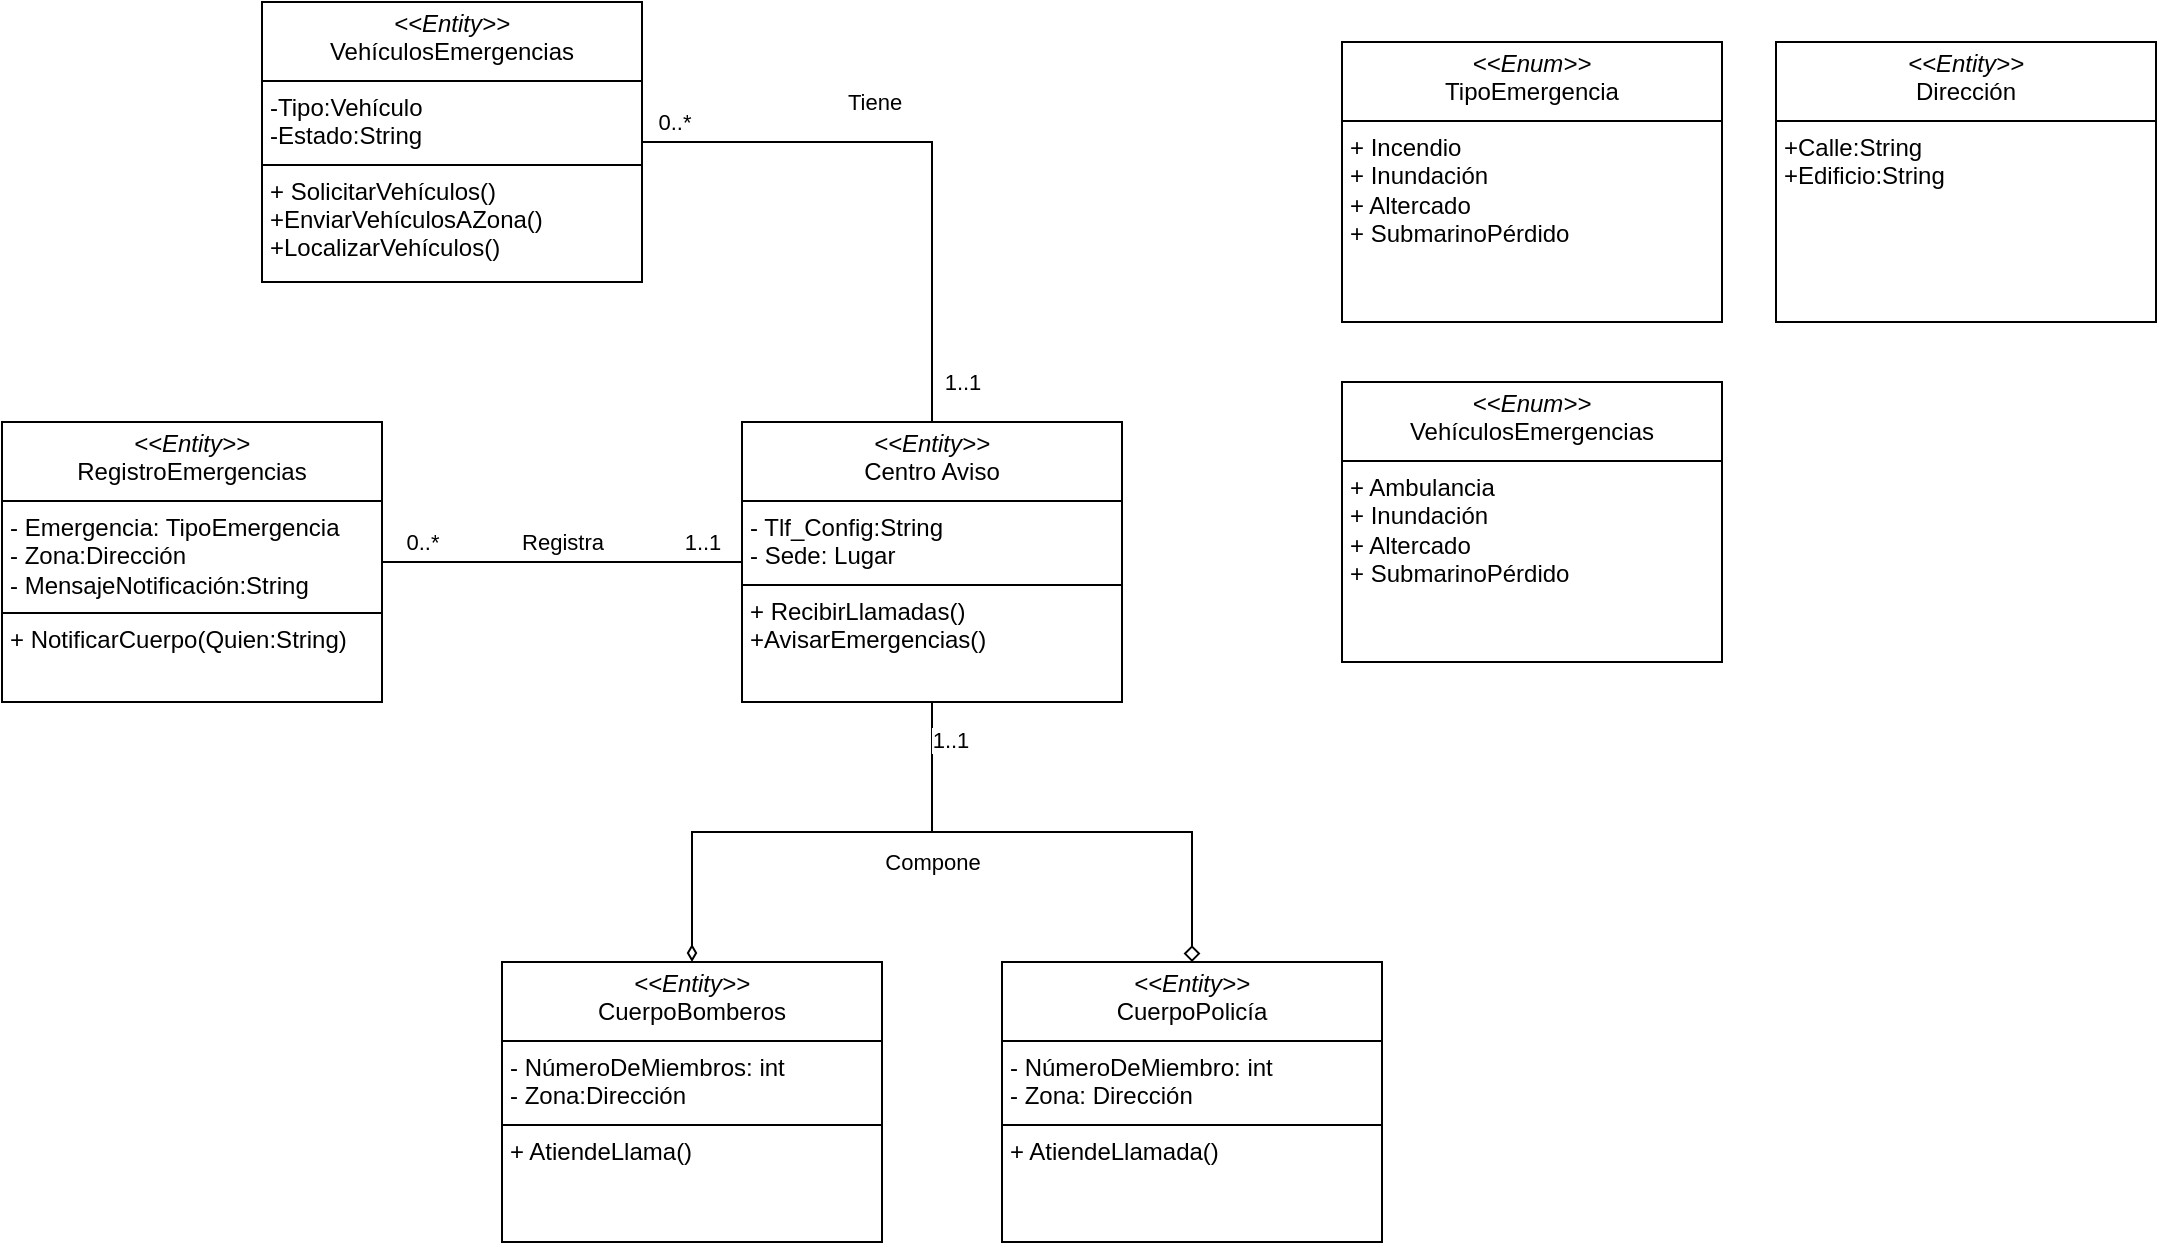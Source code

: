 <mxfile version="24.0.4" type="github">
  <diagram name="Página-1" id="LdLXde8z1BE4xetksOMD">
    <mxGraphModel dx="2261" dy="746" grid="1" gridSize="10" guides="1" tooltips="1" connect="1" arrows="1" fold="1" page="1" pageScale="1" pageWidth="827" pageHeight="1169" math="0" shadow="0">
      <root>
        <mxCell id="0" />
        <mxCell id="1" parent="0" />
        <mxCell id="96839O5GG2vvCgcMlOU8-6" style="edgeStyle=orthogonalEdgeStyle;rounded=0;orthogonalLoop=1;jettySize=auto;html=1;exitX=0.5;exitY=1;exitDx=0;exitDy=0;endArrow=diamondThin;endFill=0;" edge="1" parent="1" source="hpnSp_jx-Zh7qwqXJHI1-1" target="96839O5GG2vvCgcMlOU8-3">
          <mxGeometry relative="1" as="geometry" />
        </mxCell>
        <mxCell id="96839O5GG2vvCgcMlOU8-7" style="edgeStyle=orthogonalEdgeStyle;rounded=0;orthogonalLoop=1;jettySize=auto;html=1;exitX=0.5;exitY=1;exitDx=0;exitDy=0;entryX=0.5;entryY=0;entryDx=0;entryDy=0;endArrow=diamond;endFill=0;" edge="1" parent="1" source="hpnSp_jx-Zh7qwqXJHI1-1" target="hpnSp_jx-Zh7qwqXJHI1-4">
          <mxGeometry relative="1" as="geometry" />
        </mxCell>
        <mxCell id="96839O5GG2vvCgcMlOU8-17" value="Compone" style="edgeLabel;html=1;align=center;verticalAlign=middle;resizable=0;points=[];" vertex="1" connectable="0" parent="96839O5GG2vvCgcMlOU8-7">
          <mxGeometry x="-0.846" y="4" relative="1" as="geometry">
            <mxPoint x="-4" y="60" as="offset" />
          </mxGeometry>
        </mxCell>
        <mxCell id="96839O5GG2vvCgcMlOU8-18" value="1..1" style="edgeLabel;html=1;align=center;verticalAlign=middle;resizable=0;points=[];" vertex="1" connectable="0" parent="96839O5GG2vvCgcMlOU8-7">
          <mxGeometry x="-0.854" y="1" relative="1" as="geometry">
            <mxPoint x="8" as="offset" />
          </mxGeometry>
        </mxCell>
        <mxCell id="hpnSp_jx-Zh7qwqXJHI1-1" value="&lt;p style=&quot;margin:0px;margin-top:4px;text-align:center;&quot;&gt;&lt;i&gt;&amp;lt;&amp;lt;Entity&amp;gt;&amp;gt;&lt;/i&gt;&lt;br&gt;Centro Aviso&lt;/p&gt;&lt;hr size=&quot;1&quot; style=&quot;border-style:solid;&quot;&gt;&lt;p style=&quot;margin:0px;margin-left:4px;&quot;&gt;- Tlf_Config:String&lt;/p&gt;&lt;p style=&quot;margin:0px;margin-left:4px;&quot;&gt;- Sede: Lugar&lt;/p&gt;&lt;hr size=&quot;1&quot; style=&quot;border-style:solid;&quot;&gt;&lt;p style=&quot;margin:0px;margin-left:4px;&quot;&gt;+ RecibirLlamadas()&lt;br&gt;&lt;/p&gt;&lt;p style=&quot;margin:0px;margin-left:4px;&quot;&gt;+AvisarEmergencias()&lt;/p&gt;" style="verticalAlign=top;align=left;overflow=fill;html=1;whiteSpace=wrap;" parent="1" vertex="1">
          <mxGeometry x="310" y="270" width="190" height="140" as="geometry" />
        </mxCell>
        <mxCell id="96839O5GG2vvCgcMlOU8-5" style="edgeStyle=orthogonalEdgeStyle;rounded=0;orthogonalLoop=1;jettySize=auto;html=1;exitX=1;exitY=0.5;exitDx=0;exitDy=0;entryX=0.5;entryY=0;entryDx=0;entryDy=0;endArrow=none;endFill=0;" edge="1" parent="1" source="hpnSp_jx-Zh7qwqXJHI1-2" target="hpnSp_jx-Zh7qwqXJHI1-1">
          <mxGeometry relative="1" as="geometry" />
        </mxCell>
        <mxCell id="96839O5GG2vvCgcMlOU8-10" value="0..*" style="edgeLabel;html=1;align=center;verticalAlign=middle;resizable=0;points=[];" vertex="1" connectable="0" parent="96839O5GG2vvCgcMlOU8-5">
          <mxGeometry x="-0.888" y="1" relative="1" as="geometry">
            <mxPoint y="-9" as="offset" />
          </mxGeometry>
        </mxCell>
        <mxCell id="96839O5GG2vvCgcMlOU8-11" value="1..1" style="edgeLabel;html=1;align=center;verticalAlign=middle;resizable=0;points=[];" vertex="1" connectable="0" parent="96839O5GG2vvCgcMlOU8-5">
          <mxGeometry x="0.825" y="-2" relative="1" as="geometry">
            <mxPoint x="17" y="5" as="offset" />
          </mxGeometry>
        </mxCell>
        <mxCell id="96839O5GG2vvCgcMlOU8-13" value="Tiene" style="edgeLabel;html=1;align=center;verticalAlign=middle;resizable=0;points=[];" vertex="1" connectable="0" parent="96839O5GG2vvCgcMlOU8-5">
          <mxGeometry x="-0.186" relative="1" as="geometry">
            <mxPoint y="-20" as="offset" />
          </mxGeometry>
        </mxCell>
        <mxCell id="hpnSp_jx-Zh7qwqXJHI1-2" value="&lt;p style=&quot;margin:0px;margin-top:4px;text-align:center;&quot;&gt;&lt;i&gt;&amp;lt;&amp;lt;Entity&amp;gt;&amp;gt;&lt;/i&gt;&lt;br&gt;VehículosEmergencias&lt;/p&gt;&lt;hr size=&quot;1&quot; style=&quot;border-style:solid;&quot;&gt;&lt;p style=&quot;margin:0px;margin-left:4px;&quot;&gt;-Tipo:Vehículo&lt;/p&gt;&lt;p style=&quot;margin:0px;margin-left:4px;&quot;&gt;-Estado:String&lt;/p&gt;&lt;hr size=&quot;1&quot; style=&quot;border-style:solid;&quot;&gt;&lt;p style=&quot;margin:0px;margin-left:4px;&quot;&gt;+ SolicitarVehículos()&lt;br&gt;&lt;/p&gt;&lt;p style=&quot;margin:0px;margin-left:4px;&quot;&gt;+EnviarVehículosAZona()&lt;/p&gt;&lt;p style=&quot;margin:0px;margin-left:4px;&quot;&gt;+LocalizarVehículos()&lt;/p&gt;" style="verticalAlign=top;align=left;overflow=fill;html=1;whiteSpace=wrap;" parent="1" vertex="1">
          <mxGeometry x="70" y="60" width="190" height="140" as="geometry" />
        </mxCell>
        <mxCell id="96839O5GG2vvCgcMlOU8-8" style="edgeStyle=orthogonalEdgeStyle;rounded=0;orthogonalLoop=1;jettySize=auto;html=1;exitX=1;exitY=0.5;exitDx=0;exitDy=0;endArrow=none;endFill=0;" edge="1" parent="1" source="hpnSp_jx-Zh7qwqXJHI1-3" target="hpnSp_jx-Zh7qwqXJHI1-1">
          <mxGeometry relative="1" as="geometry" />
        </mxCell>
        <mxCell id="96839O5GG2vvCgcMlOU8-14" value="Registra" style="edgeLabel;html=1;align=center;verticalAlign=middle;resizable=0;points=[];" vertex="1" connectable="0" parent="96839O5GG2vvCgcMlOU8-8">
          <mxGeometry x="-0.078" y="2" relative="1" as="geometry">
            <mxPoint x="7" y="-8" as="offset" />
          </mxGeometry>
        </mxCell>
        <mxCell id="96839O5GG2vvCgcMlOU8-15" value="0..*" style="edgeLabel;html=1;align=center;verticalAlign=middle;resizable=0;points=[];" vertex="1" connectable="0" parent="96839O5GG2vvCgcMlOU8-8">
          <mxGeometry x="-0.744" y="4" relative="1" as="geometry">
            <mxPoint x="-3" y="-6" as="offset" />
          </mxGeometry>
        </mxCell>
        <mxCell id="96839O5GG2vvCgcMlOU8-16" value="1..1" style="edgeLabel;html=1;align=center;verticalAlign=middle;resizable=0;points=[];" vertex="1" connectable="0" parent="96839O5GG2vvCgcMlOU8-8">
          <mxGeometry x="0.789" y="4" relative="1" as="geometry">
            <mxPoint x="-1" y="-6" as="offset" />
          </mxGeometry>
        </mxCell>
        <mxCell id="hpnSp_jx-Zh7qwqXJHI1-3" value="&lt;p style=&quot;margin:0px;margin-top:4px;text-align:center;&quot;&gt;&lt;i&gt;&amp;lt;&amp;lt;Entity&amp;gt;&amp;gt;&lt;/i&gt;&lt;br&gt;RegistroEmergencias&lt;/p&gt;&lt;hr size=&quot;1&quot; style=&quot;border-style:solid;&quot;&gt;&lt;p style=&quot;margin:0px;margin-left:4px;&quot;&gt;- Emergencia: TipoEmergencia&lt;/p&gt;&lt;p style=&quot;margin:0px;margin-left:4px;&quot;&gt;- Zona:Dirección&lt;/p&gt;&lt;p style=&quot;margin:0px;margin-left:4px;&quot;&gt;- MensajeNotificación:String&lt;/p&gt;&lt;hr size=&quot;1&quot; style=&quot;border-style:solid;&quot;&gt;&lt;p style=&quot;margin:0px;margin-left:4px;&quot;&gt;+ NotificarCuerpo(Quien:String)&lt;br&gt;&lt;/p&gt;" style="verticalAlign=top;align=left;overflow=fill;html=1;whiteSpace=wrap;" parent="1" vertex="1">
          <mxGeometry x="-60" y="270" width="190" height="140" as="geometry" />
        </mxCell>
        <mxCell id="hpnSp_jx-Zh7qwqXJHI1-4" value="&lt;p style=&quot;margin:0px;margin-top:4px;text-align:center;&quot;&gt;&lt;i&gt;&amp;lt;&amp;lt;Entity&amp;gt;&amp;gt;&lt;/i&gt;&lt;br&gt;CuerpoPolicía&lt;/p&gt;&lt;hr size=&quot;1&quot; style=&quot;border-style:solid;&quot;&gt;&lt;p style=&quot;margin:0px;margin-left:4px;&quot;&gt;- NúmeroDeMiembro: int&lt;/p&gt;&lt;p style=&quot;margin:0px;margin-left:4px;&quot;&gt;- Zona: Dirección&lt;/p&gt;&lt;hr size=&quot;1&quot; style=&quot;border-style:solid;&quot;&gt;&lt;p style=&quot;margin:0px;margin-left:4px;&quot;&gt;+ AtiendeLlamada()&lt;br&gt;&lt;/p&gt;" style="verticalAlign=top;align=left;overflow=fill;html=1;whiteSpace=wrap;" parent="1" vertex="1">
          <mxGeometry x="440" y="540" width="190" height="140" as="geometry" />
        </mxCell>
        <mxCell id="96839O5GG2vvCgcMlOU8-1" value="&lt;p style=&quot;margin:0px;margin-top:4px;text-align:center;&quot;&gt;&lt;i&gt;&amp;lt;&amp;lt;Enum&amp;gt;&amp;gt;&lt;/i&gt;&lt;br&gt;TipoEmergencia&lt;/p&gt;&lt;hr size=&quot;1&quot; style=&quot;border-style:solid;&quot;&gt;&lt;p style=&quot;margin:0px;margin-left:4px;&quot;&gt;+ Incendio&lt;/p&gt;&lt;p style=&quot;margin:0px;margin-left:4px;&quot;&gt;+ Inundación&lt;br&gt;&lt;/p&gt;&lt;p style=&quot;margin:0px;margin-left:4px;&quot;&gt;+ Altercado&lt;/p&gt;&lt;p style=&quot;margin:0px;margin-left:4px;&quot;&gt;+ SubmarinoPérdido&lt;/p&gt;" style="verticalAlign=top;align=left;overflow=fill;html=1;whiteSpace=wrap;" vertex="1" parent="1">
          <mxGeometry x="610" y="80" width="190" height="140" as="geometry" />
        </mxCell>
        <mxCell id="96839O5GG2vvCgcMlOU8-2" value="&lt;p style=&quot;margin:0px;margin-top:4px;text-align:center;&quot;&gt;&lt;i&gt;&amp;lt;&amp;lt;Enum&amp;gt;&amp;gt;&lt;/i&gt;&lt;br&gt;VehículosEmergencias&lt;/p&gt;&lt;hr size=&quot;1&quot; style=&quot;border-style:solid;&quot;&gt;&lt;p style=&quot;margin:0px;margin-left:4px;&quot;&gt;+ Ambulancia&lt;/p&gt;&lt;p style=&quot;margin:0px;margin-left:4px;&quot;&gt;+ Inundación&lt;br&gt;&lt;/p&gt;&lt;p style=&quot;margin:0px;margin-left:4px;&quot;&gt;+ Altercado&lt;/p&gt;&lt;p style=&quot;margin:0px;margin-left:4px;&quot;&gt;+ SubmarinoPérdido&lt;/p&gt;" style="verticalAlign=top;align=left;overflow=fill;html=1;whiteSpace=wrap;" vertex="1" parent="1">
          <mxGeometry x="610" y="250" width="190" height="140" as="geometry" />
        </mxCell>
        <mxCell id="96839O5GG2vvCgcMlOU8-3" value="&lt;p style=&quot;margin:0px;margin-top:4px;text-align:center;&quot;&gt;&lt;i&gt;&amp;lt;&amp;lt;Entity&amp;gt;&amp;gt;&lt;/i&gt;&lt;br&gt;CuerpoBomberos&lt;/p&gt;&lt;hr size=&quot;1&quot; style=&quot;border-style:solid;&quot;&gt;&lt;p style=&quot;margin:0px;margin-left:4px;&quot;&gt;- NúmeroDeMiembros: int&lt;/p&gt;&lt;p style=&quot;margin:0px;margin-left:4px;&quot;&gt;- Zona:Dirección&lt;/p&gt;&lt;hr size=&quot;1&quot; style=&quot;border-style:solid;&quot;&gt;&lt;p style=&quot;margin:0px;margin-left:4px;&quot;&gt;+ AtiendeLlama()&lt;br&gt;&lt;/p&gt;" style="verticalAlign=top;align=left;overflow=fill;html=1;whiteSpace=wrap;" vertex="1" parent="1">
          <mxGeometry x="190" y="540" width="190" height="140" as="geometry" />
        </mxCell>
        <mxCell id="96839O5GG2vvCgcMlOU8-20" value="&lt;p style=&quot;margin:0px;margin-top:4px;text-align:center;&quot;&gt;&lt;i&gt;&amp;lt;&amp;lt;Entity&amp;gt;&amp;gt;&lt;/i&gt;&lt;br&gt;Dirección&lt;/p&gt;&lt;hr size=&quot;1&quot; style=&quot;border-style:solid;&quot;&gt;&lt;p style=&quot;margin:0px;margin-left:4px;&quot;&gt;+Calle:String&lt;/p&gt;&lt;p style=&quot;margin:0px;margin-left:4px;&quot;&gt;+Edificio:String&lt;/p&gt;" style="verticalAlign=top;align=left;overflow=fill;html=1;whiteSpace=wrap;" vertex="1" parent="1">
          <mxGeometry x="827" y="80" width="190" height="140" as="geometry" />
        </mxCell>
      </root>
    </mxGraphModel>
  </diagram>
</mxfile>
